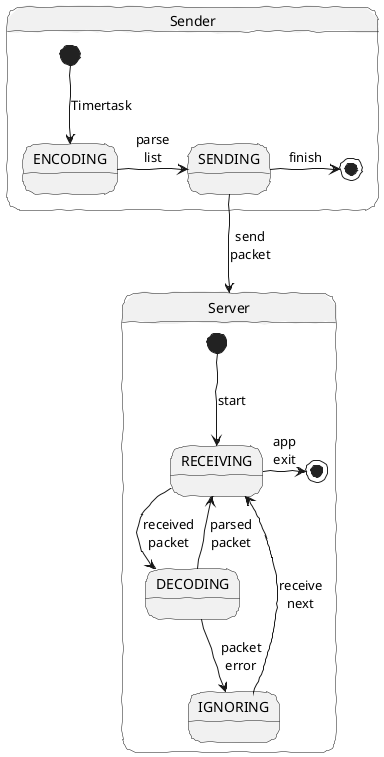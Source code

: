 @startuml

'http://plantuml.com/skinparam.html'
skinparam handwritten true
skinparam monochrome false
skinparam defaultFontName FG Virgil
skinparam shadowing false



state Server {
  [*] ---> RECEIVING : start
  RECEIVING --> DECODING : received\npacket
  DECODING --> RECEIVING : parsed\npacket
  DECODING --> IGNORING : packet\nerror
  IGNORING --> RECEIVING : receive\nnext
  RECEIVING -> [*] : app\nexit
}

state Sender {
    [*] --> ENCODING : Timertask
    ENCODING -> SENDING : parse\nlist
    SENDING --> Server : send\npacket
    SENDING -> [*] : finish
}
@enduml